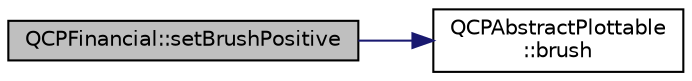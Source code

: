 digraph "QCPFinancial::setBrushPositive"
{
  edge [fontname="Helvetica",fontsize="10",labelfontname="Helvetica",labelfontsize="10"];
  node [fontname="Helvetica",fontsize="10",shape=record];
  rankdir="LR";
  Node170 [label="QCPFinancial::setBrushPositive",height=0.2,width=0.4,color="black", fillcolor="grey75", style="filled", fontcolor="black"];
  Node170 -> Node171 [color="midnightblue",fontsize="10",style="solid",fontname="Helvetica"];
  Node171 [label="QCPAbstractPlottable\l::brush",height=0.2,width=0.4,color="black", fillcolor="white", style="filled",URL="$class_q_c_p_abstract_plottable.html#a893b4896dfd92b68b05b2600b80f5826"];
}
